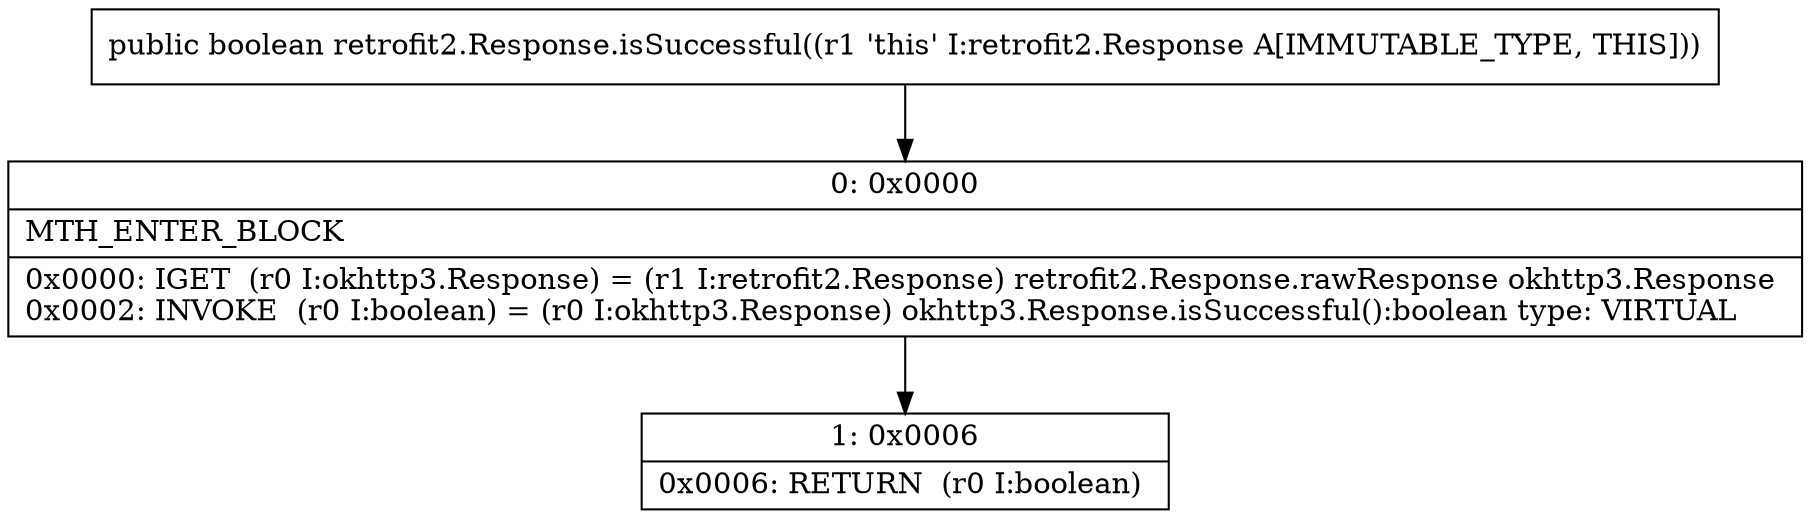 digraph "CFG forretrofit2.Response.isSuccessful()Z" {
Node_0 [shape=record,label="{0\:\ 0x0000|MTH_ENTER_BLOCK\l|0x0000: IGET  (r0 I:okhttp3.Response) = (r1 I:retrofit2.Response) retrofit2.Response.rawResponse okhttp3.Response \l0x0002: INVOKE  (r0 I:boolean) = (r0 I:okhttp3.Response) okhttp3.Response.isSuccessful():boolean type: VIRTUAL \l}"];
Node_1 [shape=record,label="{1\:\ 0x0006|0x0006: RETURN  (r0 I:boolean) \l}"];
MethodNode[shape=record,label="{public boolean retrofit2.Response.isSuccessful((r1 'this' I:retrofit2.Response A[IMMUTABLE_TYPE, THIS])) }"];
MethodNode -> Node_0;
Node_0 -> Node_1;
}

